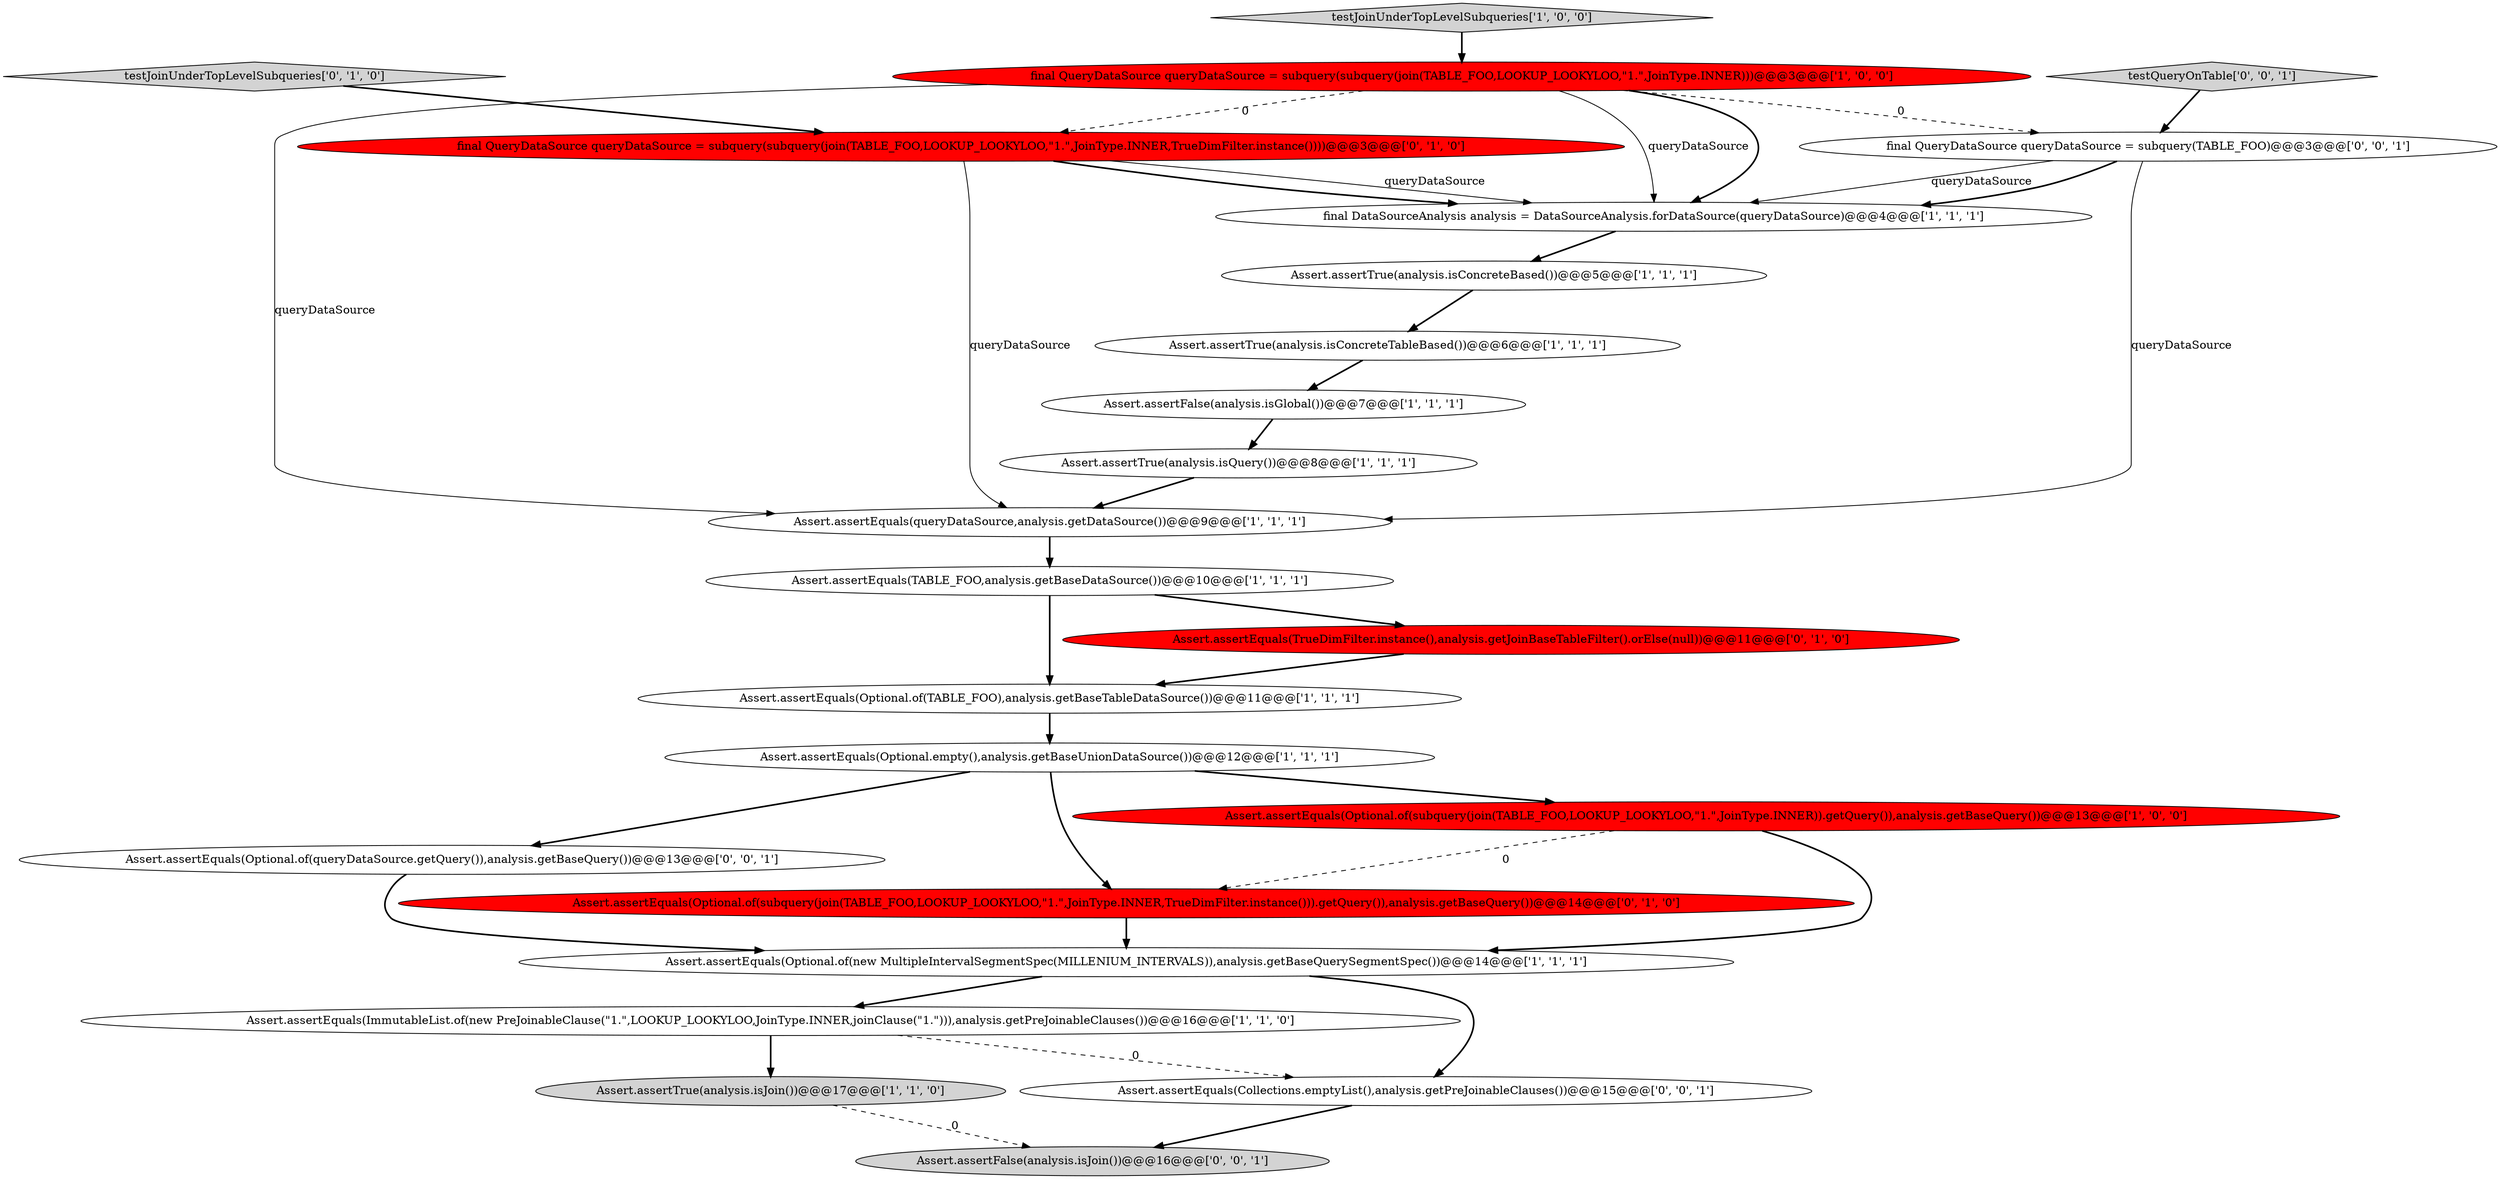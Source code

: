 digraph {
22 [style = filled, label = "final QueryDataSource queryDataSource = subquery(TABLE_FOO)@@@3@@@['0', '0', '1']", fillcolor = white, shape = ellipse image = "AAA0AAABBB3BBB"];
0 [style = filled, label = "Assert.assertEquals(TABLE_FOO,analysis.getBaseDataSource())@@@10@@@['1', '1', '1']", fillcolor = white, shape = ellipse image = "AAA0AAABBB1BBB"];
19 [style = filled, label = "Assert.assertEquals(Optional.of(queryDataSource.getQuery()),analysis.getBaseQuery())@@@13@@@['0', '0', '1']", fillcolor = white, shape = ellipse image = "AAA0AAABBB3BBB"];
16 [style = filled, label = "final QueryDataSource queryDataSource = subquery(subquery(join(TABLE_FOO,LOOKUP_LOOKYLOO,\"1.\",JoinType.INNER,TrueDimFilter.instance())))@@@3@@@['0', '1', '0']", fillcolor = red, shape = ellipse image = "AAA1AAABBB2BBB"];
17 [style = filled, label = "Assert.assertEquals(Optional.of(subquery(join(TABLE_FOO,LOOKUP_LOOKYLOO,\"1.\",JoinType.INNER,TrueDimFilter.instance())).getQuery()),analysis.getBaseQuery())@@@14@@@['0', '1', '0']", fillcolor = red, shape = ellipse image = "AAA1AAABBB2BBB"];
10 [style = filled, label = "testJoinUnderTopLevelSubqueries['1', '0', '0']", fillcolor = lightgray, shape = diamond image = "AAA0AAABBB1BBB"];
14 [style = filled, label = "Assert.assertEquals(queryDataSource,analysis.getDataSource())@@@9@@@['1', '1', '1']", fillcolor = white, shape = ellipse image = "AAA0AAABBB1BBB"];
7 [style = filled, label = "final QueryDataSource queryDataSource = subquery(subquery(join(TABLE_FOO,LOOKUP_LOOKYLOO,\"1.\",JoinType.INNER)))@@@3@@@['1', '0', '0']", fillcolor = red, shape = ellipse image = "AAA1AAABBB1BBB"];
13 [style = filled, label = "Assert.assertTrue(analysis.isConcreteBased())@@@5@@@['1', '1', '1']", fillcolor = white, shape = ellipse image = "AAA0AAABBB1BBB"];
23 [style = filled, label = "testQueryOnTable['0', '0', '1']", fillcolor = lightgray, shape = diamond image = "AAA0AAABBB3BBB"];
5 [style = filled, label = "Assert.assertEquals(Optional.empty(),analysis.getBaseUnionDataSource())@@@12@@@['1', '1', '1']", fillcolor = white, shape = ellipse image = "AAA0AAABBB1BBB"];
15 [style = filled, label = "testJoinUnderTopLevelSubqueries['0', '1', '0']", fillcolor = lightgray, shape = diamond image = "AAA0AAABBB2BBB"];
12 [style = filled, label = "Assert.assertEquals(ImmutableList.of(new PreJoinableClause(\"1.\",LOOKUP_LOOKYLOO,JoinType.INNER,joinClause(\"1.\"))),analysis.getPreJoinableClauses())@@@16@@@['1', '1', '0']", fillcolor = white, shape = ellipse image = "AAA0AAABBB1BBB"];
20 [style = filled, label = "Assert.assertFalse(analysis.isJoin())@@@16@@@['0', '0', '1']", fillcolor = lightgray, shape = ellipse image = "AAA0AAABBB3BBB"];
2 [style = filled, label = "final DataSourceAnalysis analysis = DataSourceAnalysis.forDataSource(queryDataSource)@@@4@@@['1', '1', '1']", fillcolor = white, shape = ellipse image = "AAA0AAABBB1BBB"];
1 [style = filled, label = "Assert.assertTrue(analysis.isConcreteTableBased())@@@6@@@['1', '1', '1']", fillcolor = white, shape = ellipse image = "AAA0AAABBB1BBB"];
4 [style = filled, label = "Assert.assertEquals(Optional.of(TABLE_FOO),analysis.getBaseTableDataSource())@@@11@@@['1', '1', '1']", fillcolor = white, shape = ellipse image = "AAA0AAABBB1BBB"];
11 [style = filled, label = "Assert.assertTrue(analysis.isQuery())@@@8@@@['1', '1', '1']", fillcolor = white, shape = ellipse image = "AAA0AAABBB1BBB"];
6 [style = filled, label = "Assert.assertTrue(analysis.isJoin())@@@17@@@['1', '1', '0']", fillcolor = lightgray, shape = ellipse image = "AAA0AAABBB1BBB"];
21 [style = filled, label = "Assert.assertEquals(Collections.emptyList(),analysis.getPreJoinableClauses())@@@15@@@['0', '0', '1']", fillcolor = white, shape = ellipse image = "AAA0AAABBB3BBB"];
8 [style = filled, label = "Assert.assertEquals(Optional.of(subquery(join(TABLE_FOO,LOOKUP_LOOKYLOO,\"1.\",JoinType.INNER)).getQuery()),analysis.getBaseQuery())@@@13@@@['1', '0', '0']", fillcolor = red, shape = ellipse image = "AAA1AAABBB1BBB"];
9 [style = filled, label = "Assert.assertEquals(Optional.of(new MultipleIntervalSegmentSpec(MILLENIUM_INTERVALS)),analysis.getBaseQuerySegmentSpec())@@@14@@@['1', '1', '1']", fillcolor = white, shape = ellipse image = "AAA0AAABBB1BBB"];
3 [style = filled, label = "Assert.assertFalse(analysis.isGlobal())@@@7@@@['1', '1', '1']", fillcolor = white, shape = ellipse image = "AAA0AAABBB1BBB"];
18 [style = filled, label = "Assert.assertEquals(TrueDimFilter.instance(),analysis.getJoinBaseTableFilter().orElse(null))@@@11@@@['0', '1', '0']", fillcolor = red, shape = ellipse image = "AAA1AAABBB2BBB"];
5->8 [style = bold, label=""];
22->2 [style = solid, label="queryDataSource"];
22->14 [style = solid, label="queryDataSource"];
22->2 [style = bold, label=""];
11->14 [style = bold, label=""];
6->20 [style = dashed, label="0"];
7->16 [style = dashed, label="0"];
17->9 [style = bold, label=""];
16->2 [style = solid, label="queryDataSource"];
1->3 [style = bold, label=""];
3->11 [style = bold, label=""];
16->2 [style = bold, label=""];
15->16 [style = bold, label=""];
12->6 [style = bold, label=""];
5->17 [style = bold, label=""];
10->7 [style = bold, label=""];
12->21 [style = dashed, label="0"];
13->1 [style = bold, label=""];
2->13 [style = bold, label=""];
5->19 [style = bold, label=""];
7->2 [style = solid, label="queryDataSource"];
23->22 [style = bold, label=""];
21->20 [style = bold, label=""];
18->4 [style = bold, label=""];
14->0 [style = bold, label=""];
19->9 [style = bold, label=""];
0->4 [style = bold, label=""];
7->2 [style = bold, label=""];
16->14 [style = solid, label="queryDataSource"];
8->9 [style = bold, label=""];
9->21 [style = bold, label=""];
8->17 [style = dashed, label="0"];
0->18 [style = bold, label=""];
9->12 [style = bold, label=""];
4->5 [style = bold, label=""];
7->22 [style = dashed, label="0"];
7->14 [style = solid, label="queryDataSource"];
}
